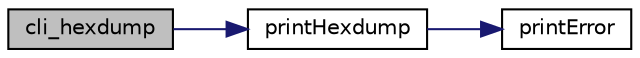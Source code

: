 digraph "cli_hexdump"
{
 // LATEX_PDF_SIZE
  edge [fontname="Helvetica",fontsize="10",labelfontname="Helvetica",labelfontsize="10"];
  node [fontname="Helvetica",fontsize="10",shape=record];
  rankdir="LR";
  Node1 [label="cli_hexdump",height=0.2,width=0.4,color="black", fillcolor="grey75", style="filled", fontcolor="black",tooltip=" "];
  Node1 -> Node2 [color="midnightblue",fontsize="10",style="solid",fontname="Helvetica"];
  Node2 [label="printHexdump",height=0.2,width=0.4,color="black", fillcolor="white", style="filled",URL="$v_d_i_s_k__utility_8c.html#ab330b3410db9c2163df12feeaf006ee2",tooltip="Prints Hexdump of drive (n bytes from offset)."];
  Node2 -> Node3 [color="midnightblue",fontsize="10",style="solid",fontname="Helvetica"];
  Node3 [label="printError",height=0.2,width=0.4,color="black", fillcolor="white", style="filled",URL="$v_d_i_s_k__utility_8c.html#af894f255e69772bd86dcd8ccb527a969",tooltip="Prints Error on terminal."];
}

